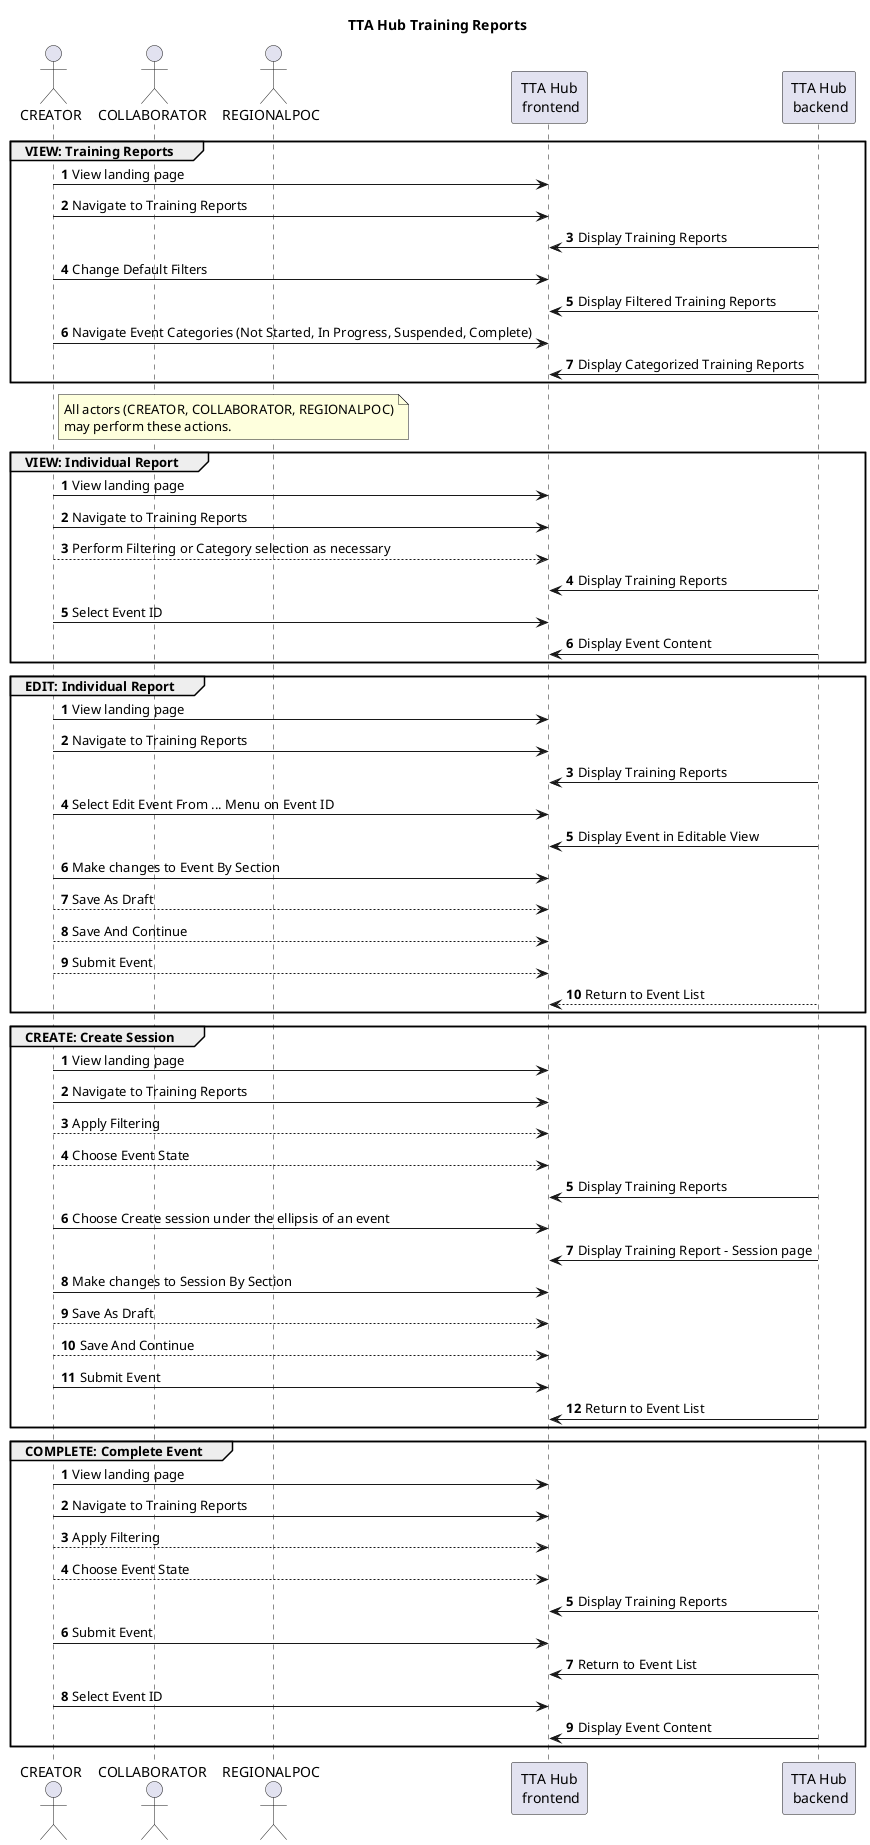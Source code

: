 @startuml

title "TTA Hub Training Reports"

actor CREATOR as CR
actor COLLABORATOR as CL
actor REGIONALPOC as RPOC
participant "TTA Hub\n frontend" as FRONTEND
participant "TTA Hub\n backend" as BACKEND

group VIEW: Training Reports
    autonumber 1
    CR -> FRONTEND: View landing page
    CR -> FRONTEND: Navigate to Training Reports
    FRONTEND <- BACKEND : Display Training Reports
    CR -> FRONTEND : Change Default Filters
    FRONTEND <- BACKEND : Display Filtered Training Reports
    CR -> FRONTEND : Navigate Event Categories (Not Started, In Progress, Suspended, Complete)
    FRONTEND <- BACKEND : Display Categorized Training Reports
end

note right of CR
    All actors (CREATOR, COLLABORATOR, REGIONALPOC)
    may perform these actions.
end note

group VIEW: Individual Report
    autonumber 1
    CR -> FRONTEND : View landing page
    CR -> FRONTEND : Navigate to Training Reports
    CR --> FRONTEND : Perform Filtering or Category selection as necessary
    FRONTEND <- BACKEND : Display Training Reports
    CR -> FRONTEND : Select Event ID
    FRONTEND <- BACKEND : Display Event Content
end

group EDIT: Individual Report
    autonumber 1
    CR -> FRONTEND : View landing page
    CR -> FRONTEND : Navigate to Training Reports
    FRONTEND <- BACKEND : Display Training Reports
    CR -> FRONTEND: Select Edit Event From ... Menu on Event ID
    FRONTEND <- BACKEND: Display Event in Editable View
    CR -> FRONTEND: Make changes to Event By Section
    CR --> FRONTEND: Save As Draft
    CR --> FRONTEND: Save And Continue
    CR --> FRONTEND: Submit Event
    FRONTEND <-- BACKEND: Return to Event List
end

group CREATE: Create Session
    autonumber 1
    CR -> FRONTEND : View landing page
    CR -> FRONTEND : Navigate to Training Reports
    CR --> FRONTEND : Apply Filtering
    CR --> FRONTEND : Choose Event State
    FRONTEND <- BACKEND : Display Training Reports
    CR -> FRONTEND : Choose Create session under the ellipsis of an event
    FRONTEND <- BACKEND : Display Training Report - Session page
    CR -> FRONTEND: Make changes to Session By Section
    CR --> FRONTEND: Save As Draft
    CR --> FRONTEND: Save And Continue
    CR -> FRONTEND: Submit Event
    FRONTEND <- BACKEND: Return to Event List
end

group COMPLETE: Complete Event
    autonumber 1
    CR -> FRONTEND : View landing page
    CR -> FRONTEND : Navigate to Training Reports
    CR --> FRONTEND : Apply Filtering
    CR --> FRONTEND : Choose Event State
    FRONTEND <- BACKEND : Display Training Reports
    CR -> FRONTEND: Submit Event
    FRONTEND <- BACKEND: Return to Event List
    CR -> FRONTEND : Select Event ID
    FRONTEND <- BACKEND : Display Event Content
end

@enduml

